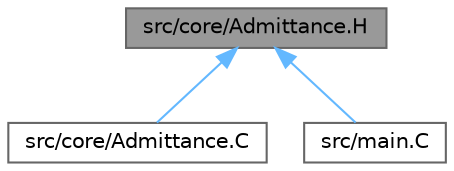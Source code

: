 digraph "src/core/Admittance.H"
{
 // LATEX_PDF_SIZE
  bgcolor="transparent";
  edge [fontname=Helvetica,fontsize=10,labelfontname=Helvetica,labelfontsize=10];
  node [fontname=Helvetica,fontsize=10,shape=box,height=0.2,width=0.4];
  Node1 [id="Node000001",label="src/core/Admittance.H",height=0.2,width=0.4,color="gray40", fillcolor="grey60", style="filled", fontcolor="black",tooltip="Declaration of functions and classes for constructing the bus admittance matrix ($$ Y_{bus} $$) in po..."];
  Node1 -> Node2 [id="edge1_Node000001_Node000002",dir="back",color="steelblue1",style="solid",tooltip=" "];
  Node2 [id="Node000002",label="src/core/Admittance.C",height=0.2,width=0.4,color="grey40", fillcolor="white", style="filled",URL="$_admittance_8_c.html",tooltip=" "];
  Node1 -> Node3 [id="edge2_Node000001_Node000003",dir="back",color="steelblue1",style="solid",tooltip=" "];
  Node3 [id="Node000003",label="src/main.C",height=0.2,width=0.4,color="grey40", fillcolor="white", style="filled",URL="$main_8_c.html",tooltip="Main entry point for the deltaFlow (power flow analysis application)."];
}
